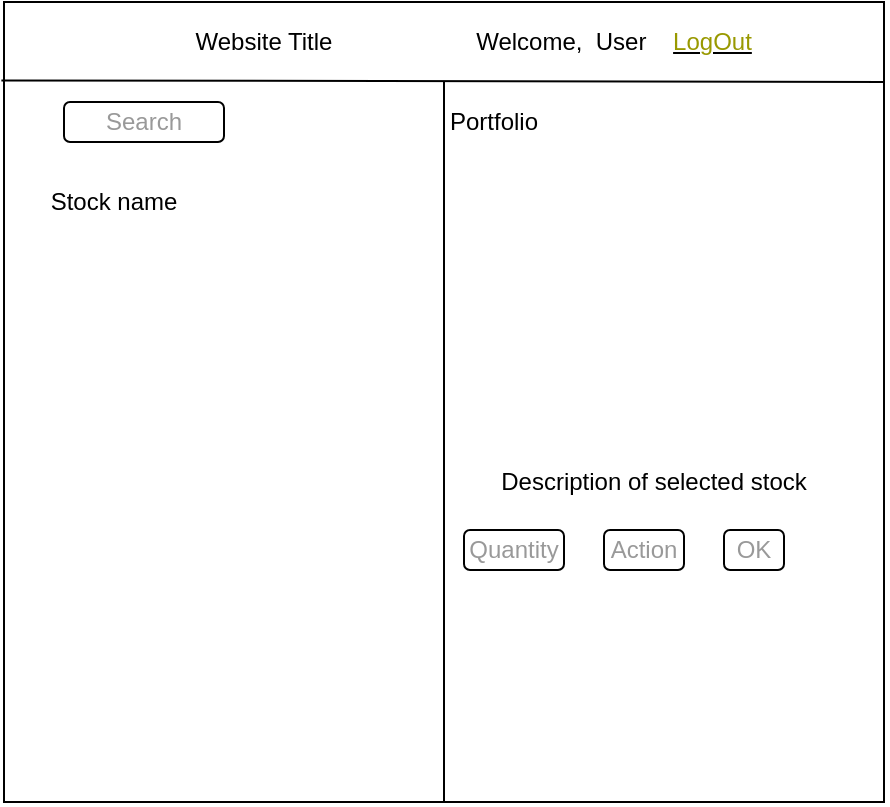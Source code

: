 <mxfile version="13.6.6" type="device"><diagram id="MBpvBdOp2UcMcrQSe46r" name="Page-1"><mxGraphModel dx="868" dy="433" grid="1" gridSize="10" guides="1" tooltips="1" connect="1" arrows="1" fold="1" page="1" pageScale="1" pageWidth="850" pageHeight="1100" math="0" shadow="0"><root><mxCell id="0"/><mxCell id="1" parent="0"/><mxCell id="eboFaKgQLIEP91y0NOOV-1" value="" style="rounded=0;whiteSpace=wrap;html=1;" vertex="1" parent="1"><mxGeometry x="160" y="80" width="440" height="400" as="geometry"/></mxCell><mxCell id="eboFaKgQLIEP91y0NOOV-3" value="" style="endArrow=none;html=1;entryX=1;entryY=0.1;entryDx=0;entryDy=0;entryPerimeter=0;exitX=-0.003;exitY=0.098;exitDx=0;exitDy=0;exitPerimeter=0;" edge="1" parent="1" source="eboFaKgQLIEP91y0NOOV-1" target="eboFaKgQLIEP91y0NOOV-1"><mxGeometry width="50" height="50" relative="1" as="geometry"><mxPoint x="400" y="280" as="sourcePoint"/><mxPoint x="450" y="230" as="targetPoint"/></mxGeometry></mxCell><mxCell id="eboFaKgQLIEP91y0NOOV-4" value="Website Title" style="text;html=1;strokeColor=none;fillColor=none;align=center;verticalAlign=middle;whiteSpace=wrap;rounded=0;" vertex="1" parent="1"><mxGeometry x="230" y="90" width="120" height="20" as="geometry"/></mxCell><mxCell id="eboFaKgQLIEP91y0NOOV-6" value="Welcome,&amp;nbsp; User&amp;nbsp; &amp;nbsp; &lt;u&gt;&lt;font color=&quot;#999900&quot;&gt;LogOut&lt;/font&gt;&lt;/u&gt;" style="text;html=1;strokeColor=none;fillColor=none;align=center;verticalAlign=middle;whiteSpace=wrap;rounded=0;" vertex="1" parent="1"><mxGeometry x="390" y="90" width="150" height="20" as="geometry"/></mxCell><mxCell id="eboFaKgQLIEP91y0NOOV-7" value="" style="endArrow=none;html=1;exitX=0.5;exitY=1;exitDx=0;exitDy=0;" edge="1" parent="1" source="eboFaKgQLIEP91y0NOOV-1"><mxGeometry width="50" height="50" relative="1" as="geometry"><mxPoint x="400" y="340" as="sourcePoint"/><mxPoint x="380" y="120" as="targetPoint"/></mxGeometry></mxCell><mxCell id="eboFaKgQLIEP91y0NOOV-8" value="Portfolio" style="text;html=1;strokeColor=none;fillColor=none;align=center;verticalAlign=middle;whiteSpace=wrap;rounded=0;" vertex="1" parent="1"><mxGeometry x="385" y="130" width="40" height="20" as="geometry"/></mxCell><mxCell id="eboFaKgQLIEP91y0NOOV-9" value="" style="rounded=1;whiteSpace=wrap;html=1;" vertex="1" parent="1"><mxGeometry x="190" y="130" width="80" height="20" as="geometry"/></mxCell><mxCell id="eboFaKgQLIEP91y0NOOV-10" value="&lt;font color=&quot;#999999&quot;&gt;Search&lt;/font&gt;" style="text;html=1;strokeColor=none;fillColor=none;align=center;verticalAlign=middle;whiteSpace=wrap;rounded=0;" vertex="1" parent="1"><mxGeometry x="210" y="130" width="40" height="20" as="geometry"/></mxCell><mxCell id="eboFaKgQLIEP91y0NOOV-11" value="" style="shape=image;html=1;verticalAlign=top;verticalLabelPosition=bottom;labelBackgroundColor=#ffffff;imageAspect=0;aspect=fixed;image=https://cdn2.iconfinder.com/data/icons/simple-microphone-icon/512/Search_Icon-128.png" vertex="1" parent="1"><mxGeometry x="190" y="130" width="20" height="20" as="geometry"/></mxCell><mxCell id="eboFaKgQLIEP91y0NOOV-13" value="Stock name" style="text;html=1;strokeColor=none;fillColor=none;align=center;verticalAlign=middle;whiteSpace=wrap;rounded=0;" vertex="1" parent="1"><mxGeometry x="180" y="170" width="70" height="20" as="geometry"/></mxCell><mxCell id="eboFaKgQLIEP91y0NOOV-17" value="" style="shape=image;html=1;verticalAlign=top;verticalLabelPosition=bottom;labelBackgroundColor=#ffffff;imageAspect=0;aspect=fixed;image=https://cdn0.iconfinder.com/data/icons/ie_Shine/128/shine_14.png" vertex="1" parent="1"><mxGeometry x="190" y="216" width="128" height="128" as="geometry"/></mxCell><mxCell id="eboFaKgQLIEP91y0NOOV-19" value="" style="shape=image;html=1;verticalAlign=top;verticalLabelPosition=bottom;labelBackgroundColor=#ffffff;imageAspect=0;aspect=fixed;image=https://cdn3.iconfinder.com/data/icons/freeapplication/png/24x24/Table.png" vertex="1" parent="1"><mxGeometry x="425" y="180" width="120" height="120" as="geometry"/></mxCell><mxCell id="eboFaKgQLIEP91y0NOOV-20" value="Description of selected stock" style="text;html=1;strokeColor=none;fillColor=none;align=center;verticalAlign=middle;whiteSpace=wrap;rounded=0;" vertex="1" parent="1"><mxGeometry x="400" y="310" width="170" height="20" as="geometry"/></mxCell><mxCell id="eboFaKgQLIEP91y0NOOV-21" value="" style="rounded=1;whiteSpace=wrap;html=1;" vertex="1" parent="1"><mxGeometry x="390" y="344" width="50" height="20" as="geometry"/></mxCell><mxCell id="eboFaKgQLIEP91y0NOOV-22" value="&lt;font color=&quot;#999999&quot;&gt;Quantity&lt;/font&gt;" style="text;html=1;strokeColor=none;fillColor=none;align=center;verticalAlign=middle;whiteSpace=wrap;rounded=0;" vertex="1" parent="1"><mxGeometry x="395" y="344" width="40" height="20" as="geometry"/></mxCell><mxCell id="eboFaKgQLIEP91y0NOOV-23" value="" style="rounded=1;whiteSpace=wrap;html=1;" vertex="1" parent="1"><mxGeometry x="460" y="344" width="40" height="20" as="geometry"/></mxCell><mxCell id="eboFaKgQLIEP91y0NOOV-24" value="&lt;font color=&quot;#999999&quot;&gt;Action&lt;/font&gt;" style="text;html=1;strokeColor=none;fillColor=none;align=center;verticalAlign=middle;whiteSpace=wrap;rounded=0;" vertex="1" parent="1"><mxGeometry x="460" y="344" width="40" height="20" as="geometry"/></mxCell><mxCell id="eboFaKgQLIEP91y0NOOV-25" value="" style="rounded=1;whiteSpace=wrap;html=1;" vertex="1" parent="1"><mxGeometry x="520" y="344" width="30" height="20" as="geometry"/></mxCell><mxCell id="eboFaKgQLIEP91y0NOOV-26" value="&lt;font color=&quot;#999999&quot;&gt;OK&lt;/font&gt;" style="text;html=1;strokeColor=none;fillColor=none;align=center;verticalAlign=middle;whiteSpace=wrap;rounded=0;" vertex="1" parent="1"><mxGeometry x="515" y="344" width="40" height="20" as="geometry"/></mxCell></root></mxGraphModel></diagram></mxfile>